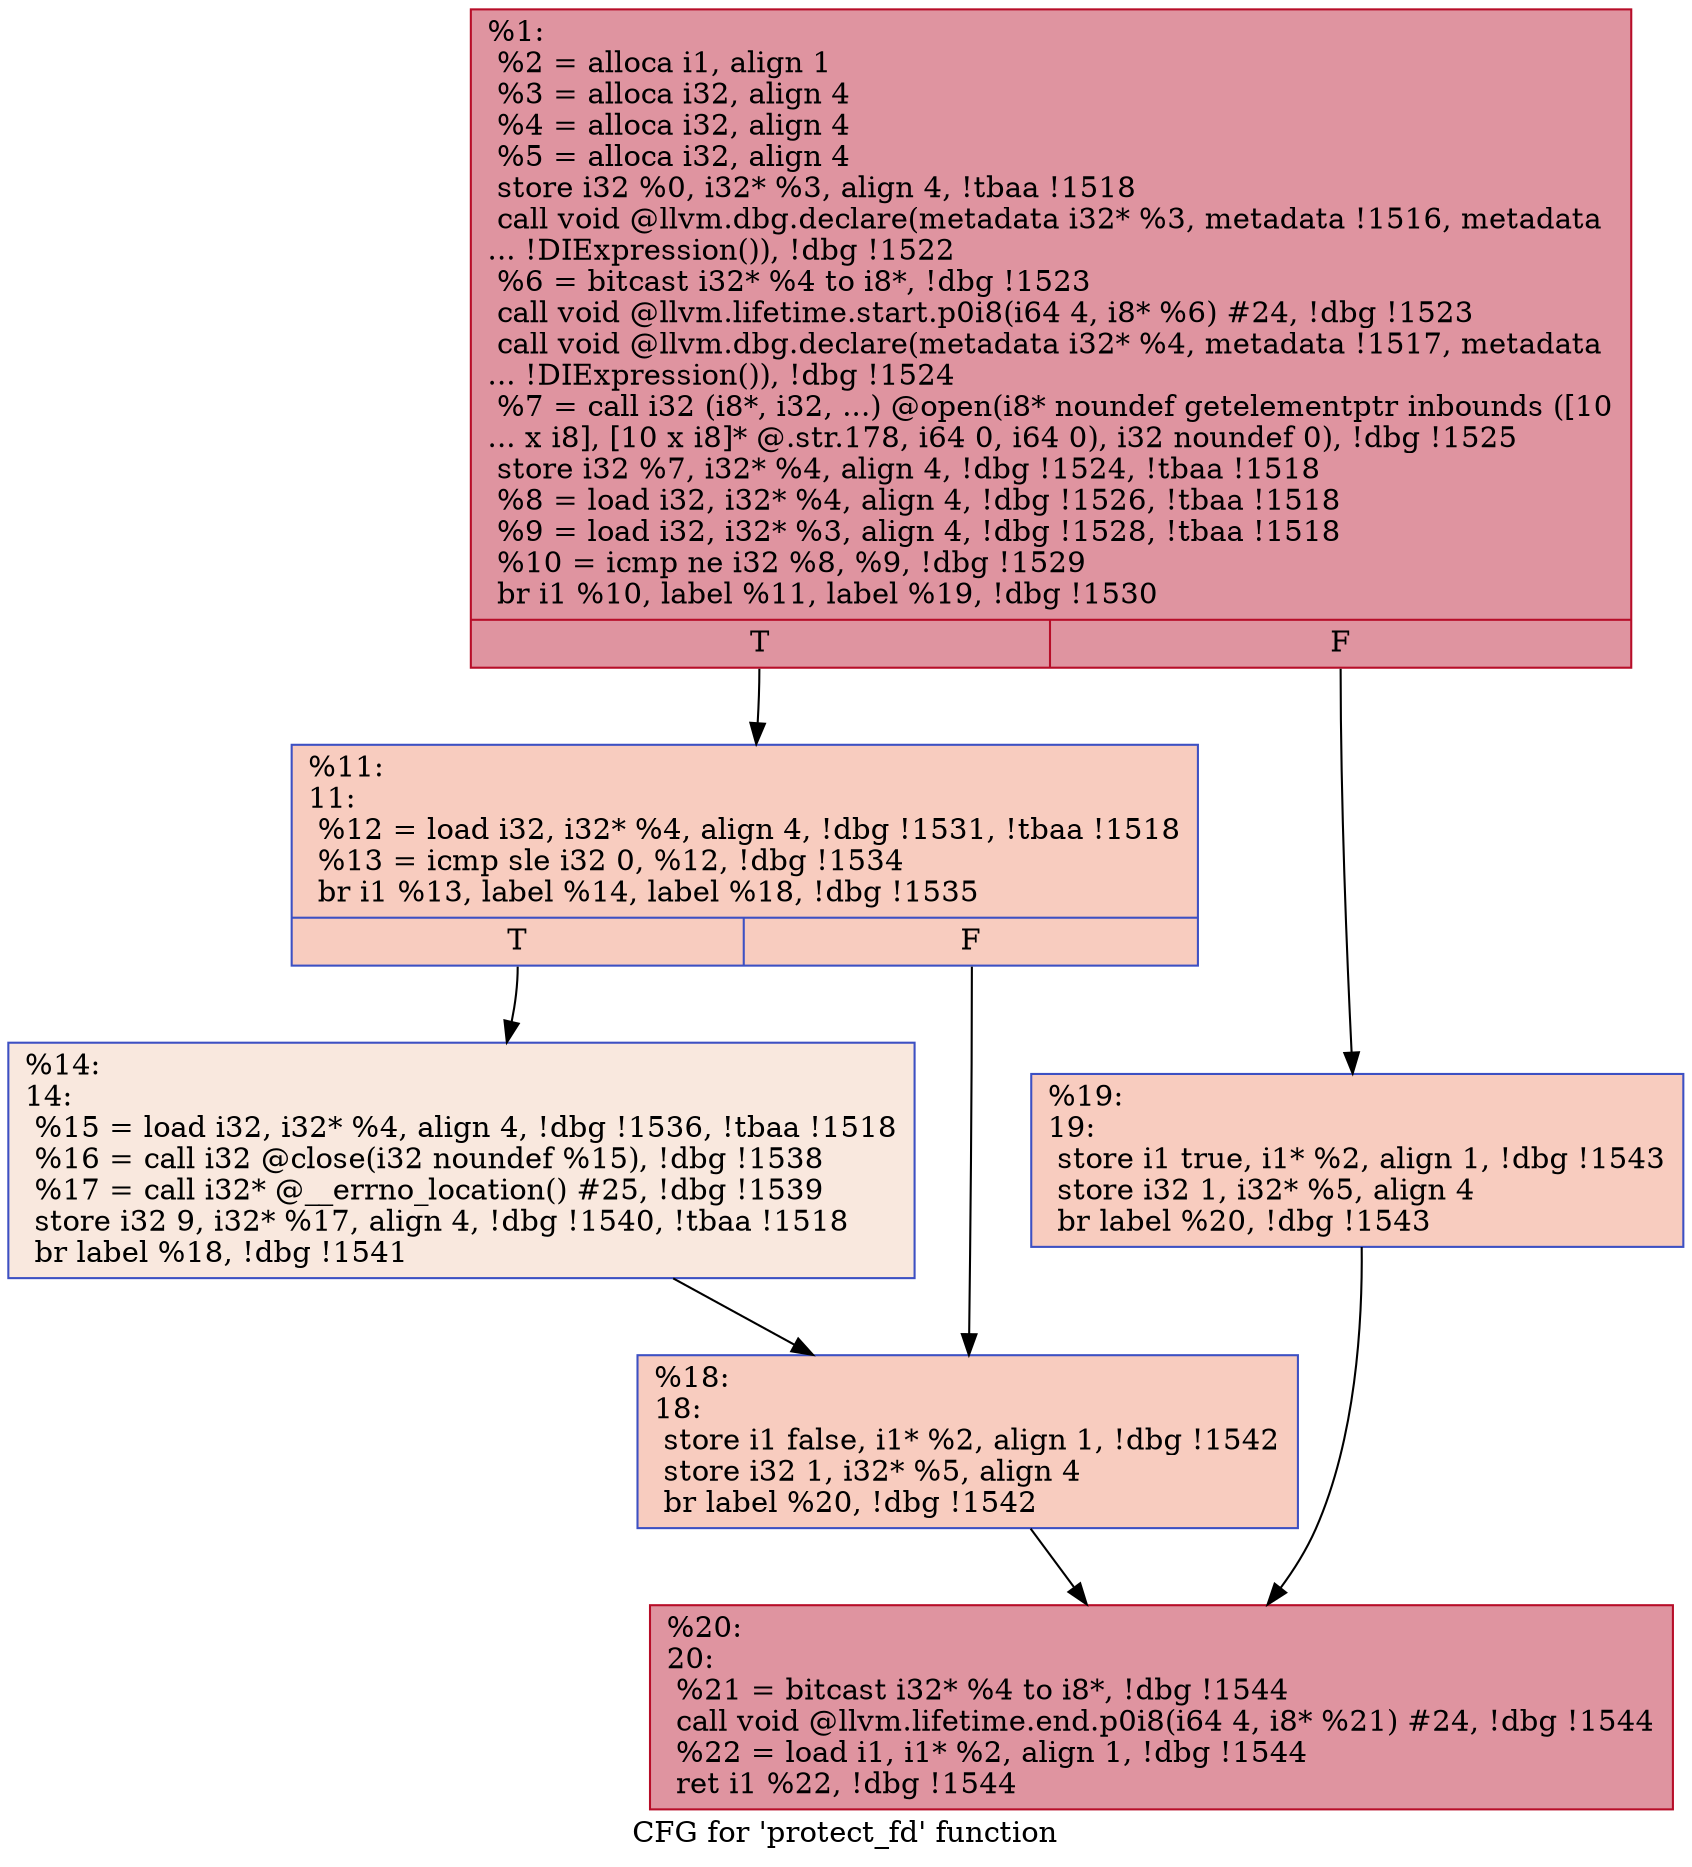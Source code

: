 digraph "CFG for 'protect_fd' function" {
	label="CFG for 'protect_fd' function";

	Node0x24f9e00 [shape=record,color="#b70d28ff", style=filled, fillcolor="#b70d2870",label="{%1:\l  %2 = alloca i1, align 1\l  %3 = alloca i32, align 4\l  %4 = alloca i32, align 4\l  %5 = alloca i32, align 4\l  store i32 %0, i32* %3, align 4, !tbaa !1518\l  call void @llvm.dbg.declare(metadata i32* %3, metadata !1516, metadata\l... !DIExpression()), !dbg !1522\l  %6 = bitcast i32* %4 to i8*, !dbg !1523\l  call void @llvm.lifetime.start.p0i8(i64 4, i8* %6) #24, !dbg !1523\l  call void @llvm.dbg.declare(metadata i32* %4, metadata !1517, metadata\l... !DIExpression()), !dbg !1524\l  %7 = call i32 (i8*, i32, ...) @open(i8* noundef getelementptr inbounds ([10\l... x i8], [10 x i8]* @.str.178, i64 0, i64 0), i32 noundef 0), !dbg !1525\l  store i32 %7, i32* %4, align 4, !dbg !1524, !tbaa !1518\l  %8 = load i32, i32* %4, align 4, !dbg !1526, !tbaa !1518\l  %9 = load i32, i32* %3, align 4, !dbg !1528, !tbaa !1518\l  %10 = icmp ne i32 %8, %9, !dbg !1529\l  br i1 %10, label %11, label %19, !dbg !1530\l|{<s0>T|<s1>F}}"];
	Node0x24f9e00:s0 -> Node0x24fa010;
	Node0x24f9e00:s1 -> Node0x24fa100;
	Node0x24fa010 [shape=record,color="#3d50c3ff", style=filled, fillcolor="#f08b6e70",label="{%11:\l11:                                               \l  %12 = load i32, i32* %4, align 4, !dbg !1531, !tbaa !1518\l  %13 = icmp sle i32 0, %12, !dbg !1534\l  br i1 %13, label %14, label %18, !dbg !1535\l|{<s0>T|<s1>F}}"];
	Node0x24fa010:s0 -> Node0x24fa060;
	Node0x24fa010:s1 -> Node0x24fa0b0;
	Node0x24fa060 [shape=record,color="#3d50c3ff", style=filled, fillcolor="#f2cab570",label="{%14:\l14:                                               \l  %15 = load i32, i32* %4, align 4, !dbg !1536, !tbaa !1518\l  %16 = call i32 @close(i32 noundef %15), !dbg !1538\l  %17 = call i32* @__errno_location() #25, !dbg !1539\l  store i32 9, i32* %17, align 4, !dbg !1540, !tbaa !1518\l  br label %18, !dbg !1541\l}"];
	Node0x24fa060 -> Node0x24fa0b0;
	Node0x24fa0b0 [shape=record,color="#3d50c3ff", style=filled, fillcolor="#f08b6e70",label="{%18:\l18:                                               \l  store i1 false, i1* %2, align 1, !dbg !1542\l  store i32 1, i32* %5, align 4\l  br label %20, !dbg !1542\l}"];
	Node0x24fa0b0 -> Node0x24fa150;
	Node0x24fa100 [shape=record,color="#3d50c3ff", style=filled, fillcolor="#f08b6e70",label="{%19:\l19:                                               \l  store i1 true, i1* %2, align 1, !dbg !1543\l  store i32 1, i32* %5, align 4\l  br label %20, !dbg !1543\l}"];
	Node0x24fa100 -> Node0x24fa150;
	Node0x24fa150 [shape=record,color="#b70d28ff", style=filled, fillcolor="#b70d2870",label="{%20:\l20:                                               \l  %21 = bitcast i32* %4 to i8*, !dbg !1544\l  call void @llvm.lifetime.end.p0i8(i64 4, i8* %21) #24, !dbg !1544\l  %22 = load i1, i1* %2, align 1, !dbg !1544\l  ret i1 %22, !dbg !1544\l}"];
}
